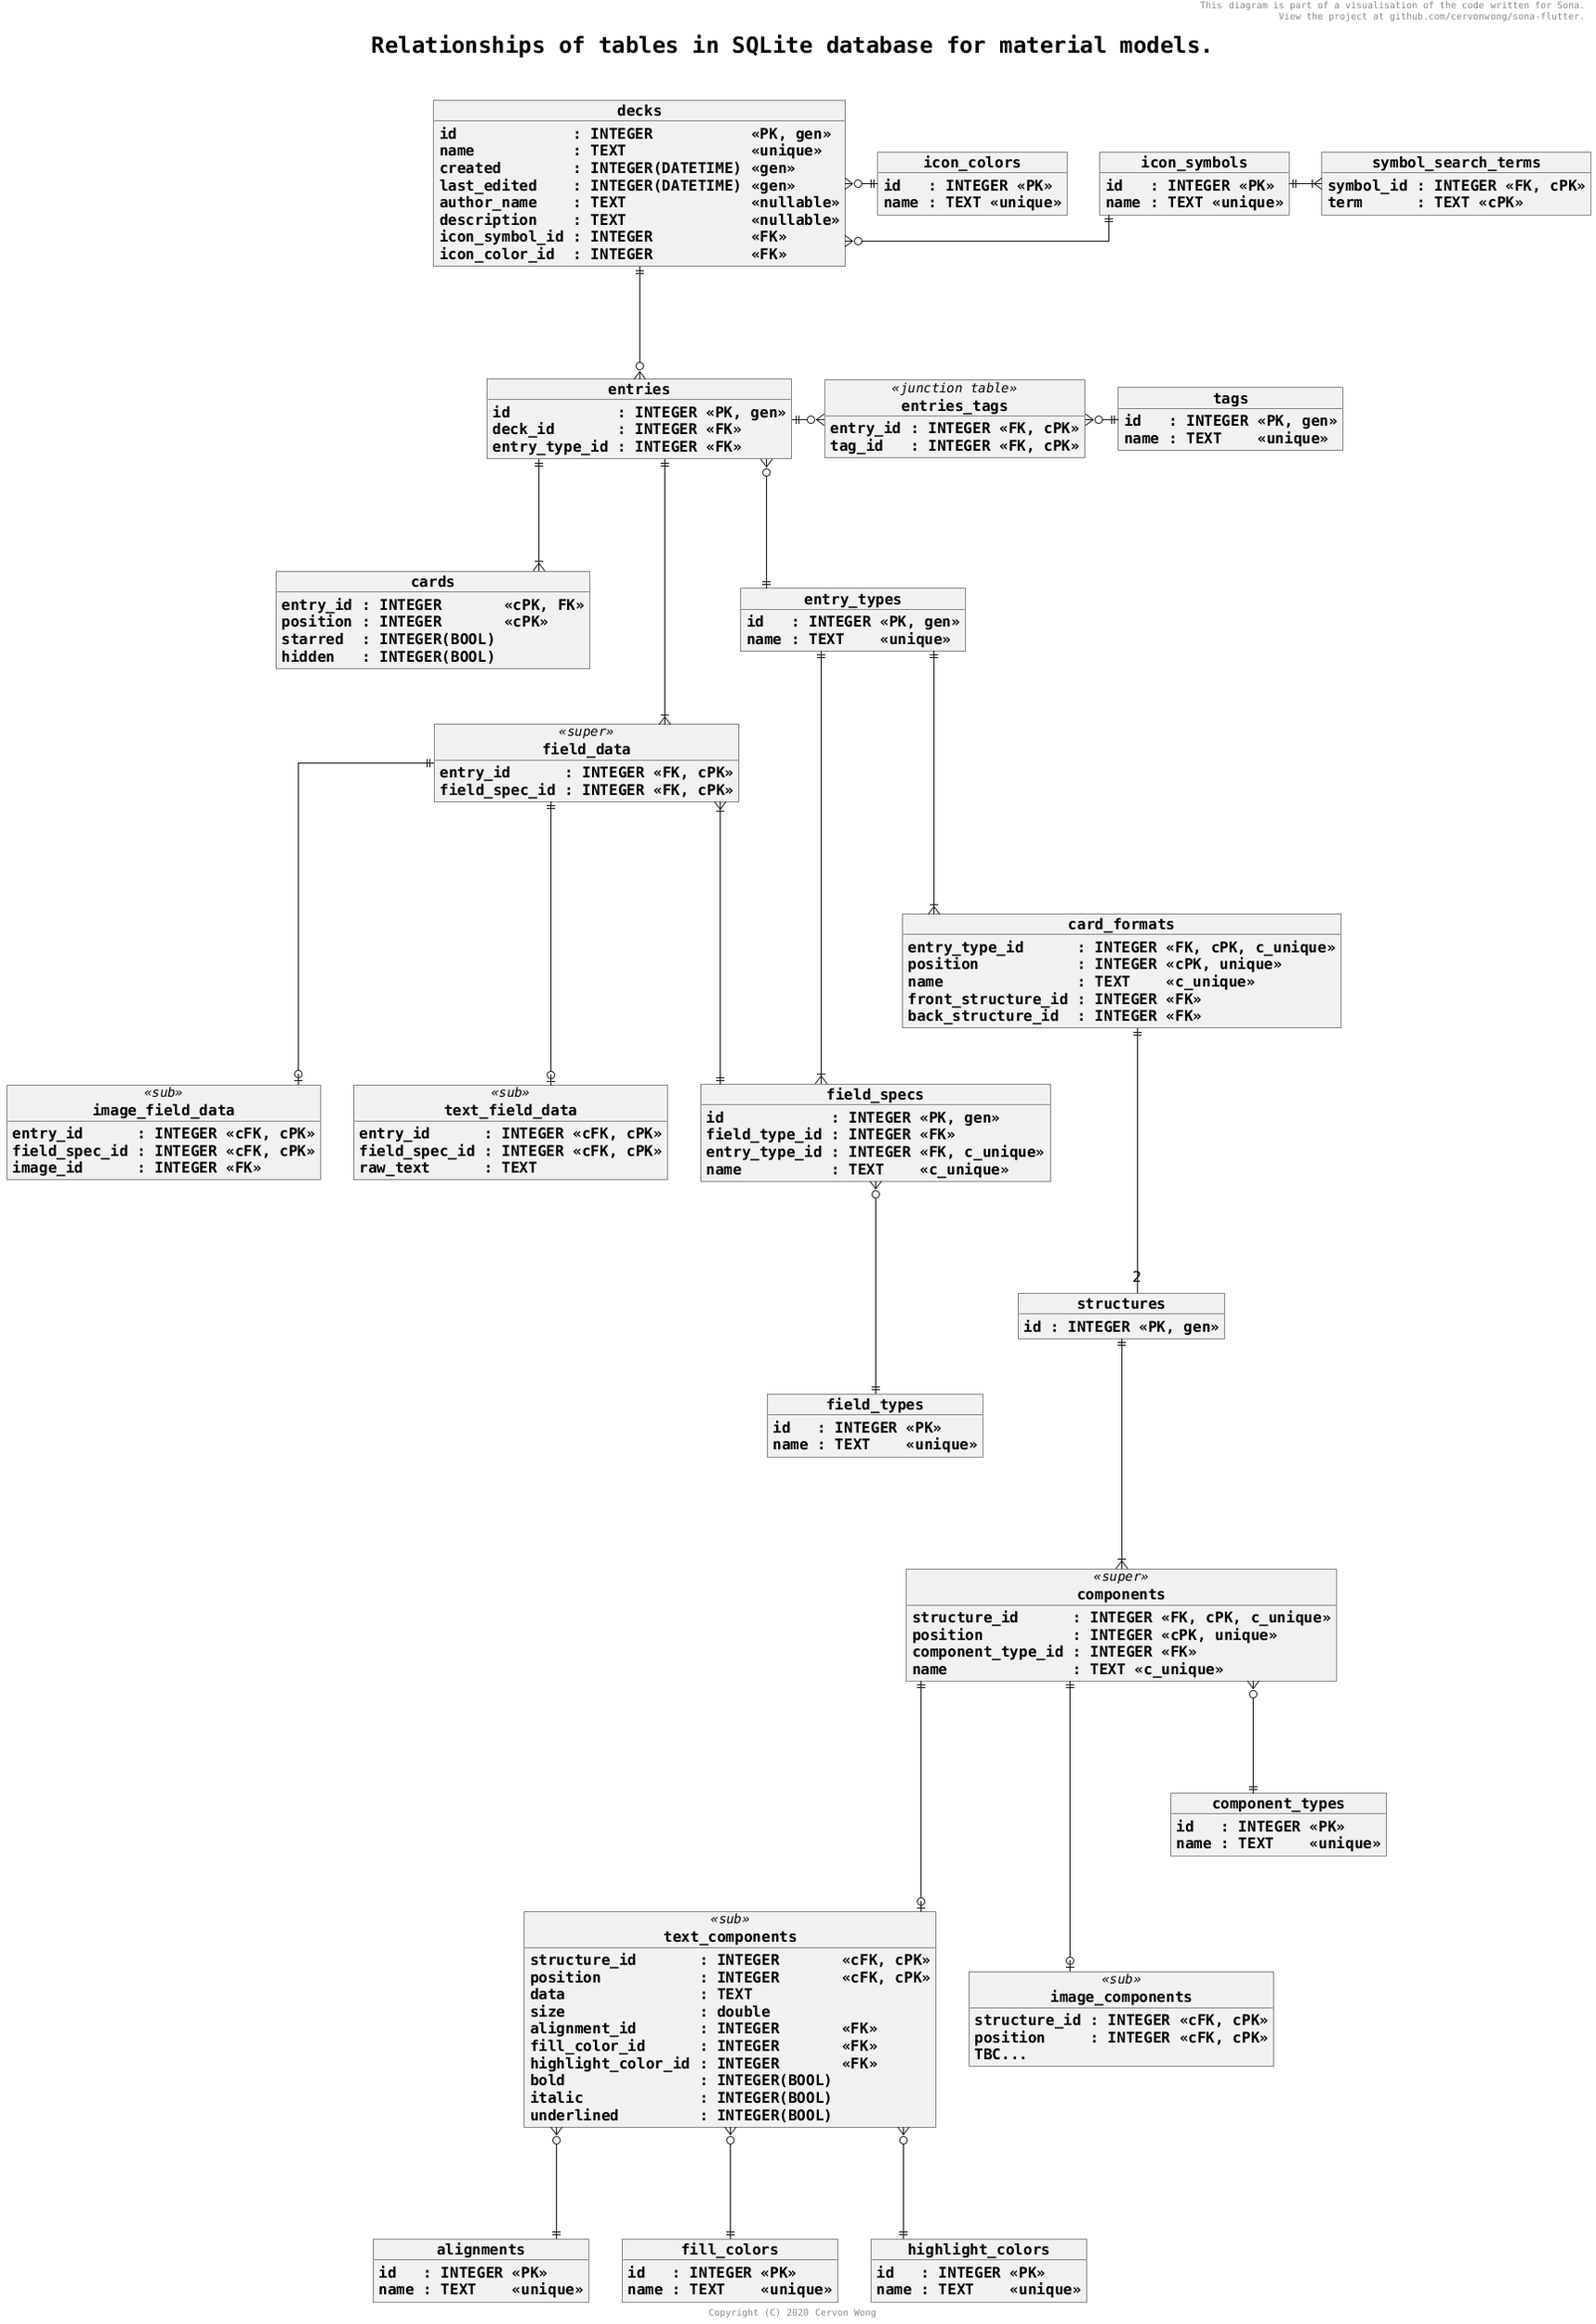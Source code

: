 @startuml

skinparam wrapWidth 1000
skinparam defaultFontName Monospaced
skinparam defaultFontSize 16
skinparam objectStereotypeFontSize 14
skinparam titleFontSize 24
skinparam titleFontStyle bold
skinparam objectFontStyle bold
skinparam linetype ortho
skinparam shadowing false

header This diagram is part of a visualisation of the code written for Sona.\n View the project at github.com/cervonwong/sona-flutter.
title Relationships of tables in SQLite database for material models.\n
footer Copyright (C) 2020 Cervon Wong

object decks {
	id             : INTEGER           <<PK, gen>>
	name           : TEXT              <<unique>>
	created        : INTEGER(DATETIME) <<gen>>
	last_edited    : INTEGER(DATETIME) <<gen>>
	author_name    : TEXT              <<nullable>>
	description    : TEXT              <<nullable>>
	icon_symbol_id : INTEGER           <<FK>>
	icon_color_id  : INTEGER           <<FK>>
}

object icon_symbols {
	id   : INTEGER <<PK>>
	name : TEXT <<unique>>
}

object icon_colors {
	id   : INTEGER <<PK>>
	name : TEXT <<unique>>
}

object symbol_search_terms {
	symbol_id : INTEGER <<FK, cPK>>
	term      : TEXT <<cPK>>
}

object entries {
	id            : INTEGER <<PK, gen>>
	deck_id       : INTEGER <<FK>>
	entry_type_id : INTEGER <<FK>>
}

object cards {
	entry_id : INTEGER       <<cPK, FK>>
	position : INTEGER       <<cPK>>
	starred  : INTEGER(BOOL)
	hidden   : INTEGER(BOOL)
}

object tags {
	id   : INTEGER <<PK, gen>>
	name : TEXT    <<unique>>
}

object entries_tags <<junction table>> {
	entry_id : INTEGER <<FK, cPK>>
	tag_id   : INTEGER <<FK, cPK>>
}

object field_specs {
	id            : INTEGER <<PK, gen>>
	field_type_id : INTEGER <<FK>>
	entry_type_id : INTEGER <<FK, c_unique>>
	name          : TEXT    <<c_unique>>
}

object field_types {
	id   : INTEGER <<PK>>
	name : TEXT    <<unique>>
}

object field_data <<super>> {
	entry_id      : INTEGER <<FK, cPK>>
    field_spec_id : INTEGER <<FK, cPK>>
    ' Get field_type_id from field_specs table.
}

object text_field_data <<sub>> {
	entry_id      : INTEGER <<cFK, cPK>>
    field_spec_id : INTEGER <<cFK, cPK>>
	raw_text      : TEXT
}

object image_field_data <<sub>> {
	entry_id      : INTEGER <<cFK, cPK>>
    field_spec_id : INTEGER <<cFK, cPK>>
	image_id      : INTEGER <<FK>>
}

object entry_types {
	id   : INTEGER <<PK, gen>>
	name : TEXT    <<unique>>
}

object card_formats {
	entry_type_id      : INTEGER <<FK, cPK, c_unique>>
	position           : INTEGER <<cPK, unique>>
	name               : TEXT    <<c_unique>>
	front_structure_id : INTEGER <<FK>>
	back_structure_id  : INTEGER <<FK>>
}

object structures {
	id : INTEGER <<PK, gen>>
}

object components <<super>> {
	structure_id      : INTEGER <<FK, cPK, c_unique>>
	position          : INTEGER <<cPK, unique>>
	component_type_id : INTEGER <<FK>>
	name              : TEXT <<c_unique>>
}

object text_components <<sub>> {
	structure_id       : INTEGER       <<cFK, cPK>>
	position           : INTEGER       <<cFK, cPK>>
	data               : TEXT
	size               : double
	alignment_id       : INTEGER       <<FK>>
	fill_color_id      : INTEGER       <<FK>>
	highlight_color_id : INTEGER       <<FK>>
	bold               : INTEGER(BOOL)
	italic             : INTEGER(BOOL)
	underlined         : INTEGER(BOOL)
}

object alignments {
	id   : INTEGER <<PK>>
	name : TEXT    <<unique>>
}

object fill_colors {
	id   : INTEGER <<PK>>
	name : TEXT    <<unique>>
}

object highlight_colors {
	id   : INTEGER <<PK>>
	name : TEXT    <<unique>>
}

object image_components <<sub>> {
	structure_id : INTEGER <<cFK, cPK>>
    position     : INTEGER <<cFK, cPK>>
    TBC...
}

object component_types {
	id   : INTEGER <<PK>>
	name : TEXT    <<unique>>
}

decks             }o-||      icon_symbols
decks             }o-||      icon_colors
icon_symbols      ||-|{      symbol_search_terms
decks             ||---o{    entries
entries           ||---|{    cards
entries           ||-o{      entries_tags
entries_tags      }o-||      tags
field_specs       }o----||   field_types
field_data        ||----o|   text_field_data
field_data        ||----o|   image_field_data
field_data        }|----||   field_specs
entries           ||----|{   field_data
entries           }o---||    entry_types
entry_types       ||----|{   field_specs
entry_types       ||----|{   card_formats
card_formats      ||---- "2" structures
structures        ||----|{   components
components        }o---||    component_types
components        ||----o|   text_components
components        ||----o|   image_components
text_components   }o---||    alignments
text_components   }o---||    fill_colors
text_components   }o---||    highlight_colors

@enduml
